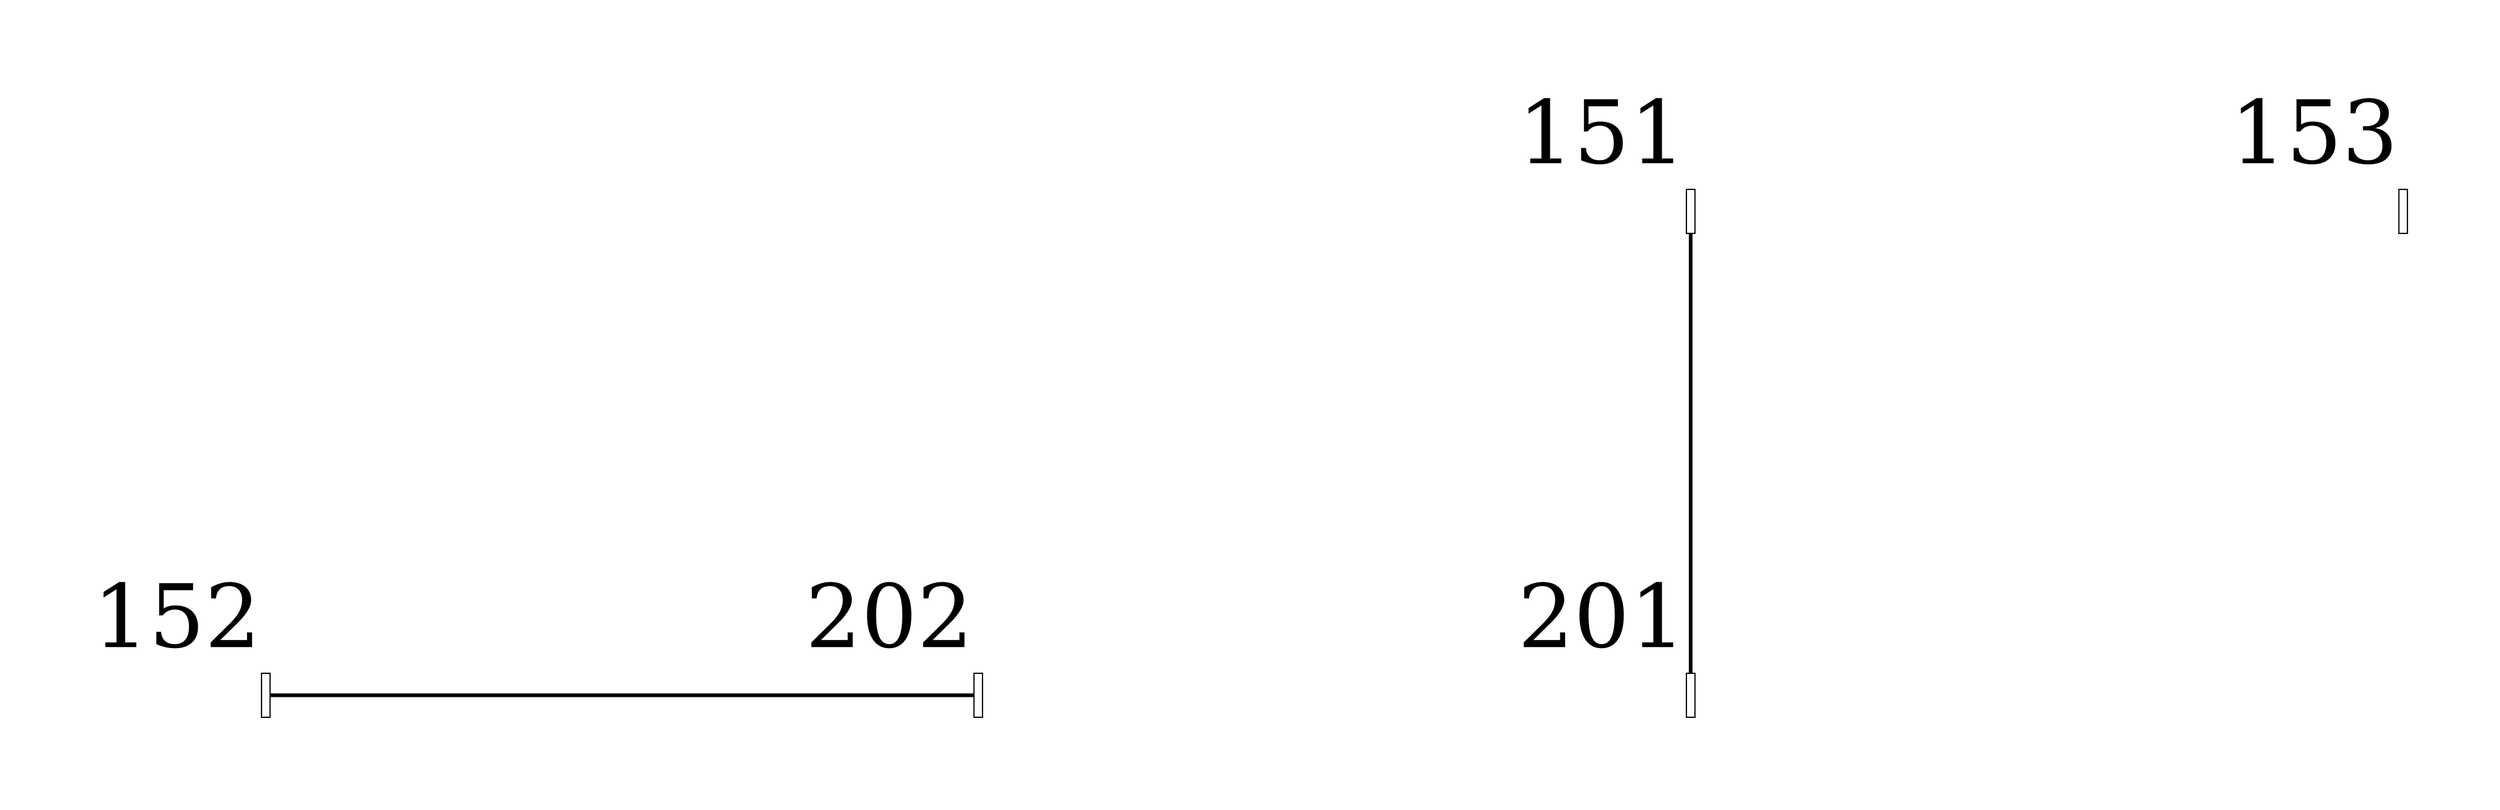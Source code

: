 digraph G {
            graph [splines=ortho, nodesep=8 ranksep=5 margin=1];
            edge [arrowhead=none,arrowtail=none ];
		{ rank=same 152 201 202 ;}
{ rank=same 153 151 ;}
		152[shape=polygon sides=4 width=.1 image="shapes/bus.png "xlabel="152" fontsize=72 label="" ];
		201[shape=polygon sides=4 width=.1 image="shapes/bus.png "xlabel="201" fontsize=72 label="" ];
		202[shape=polygon sides=4 width=.1 image="shapes/bus.png "xlabel="202" fontsize=72 label="" ];
		153[shape=polygon sides=4 width=.1 image="shapes/bus.png "xlabel="153" fontsize=72 label="" ];
		151[shape=polygon sides=4 width=.1 image="shapes/bus.png "xlabel="151" fontsize=72 label="" ];
		151 -> 201 [penwidth=3 shape=none ] ;
		152 -> 202 [penwidth=3 shape=none ] ;

}